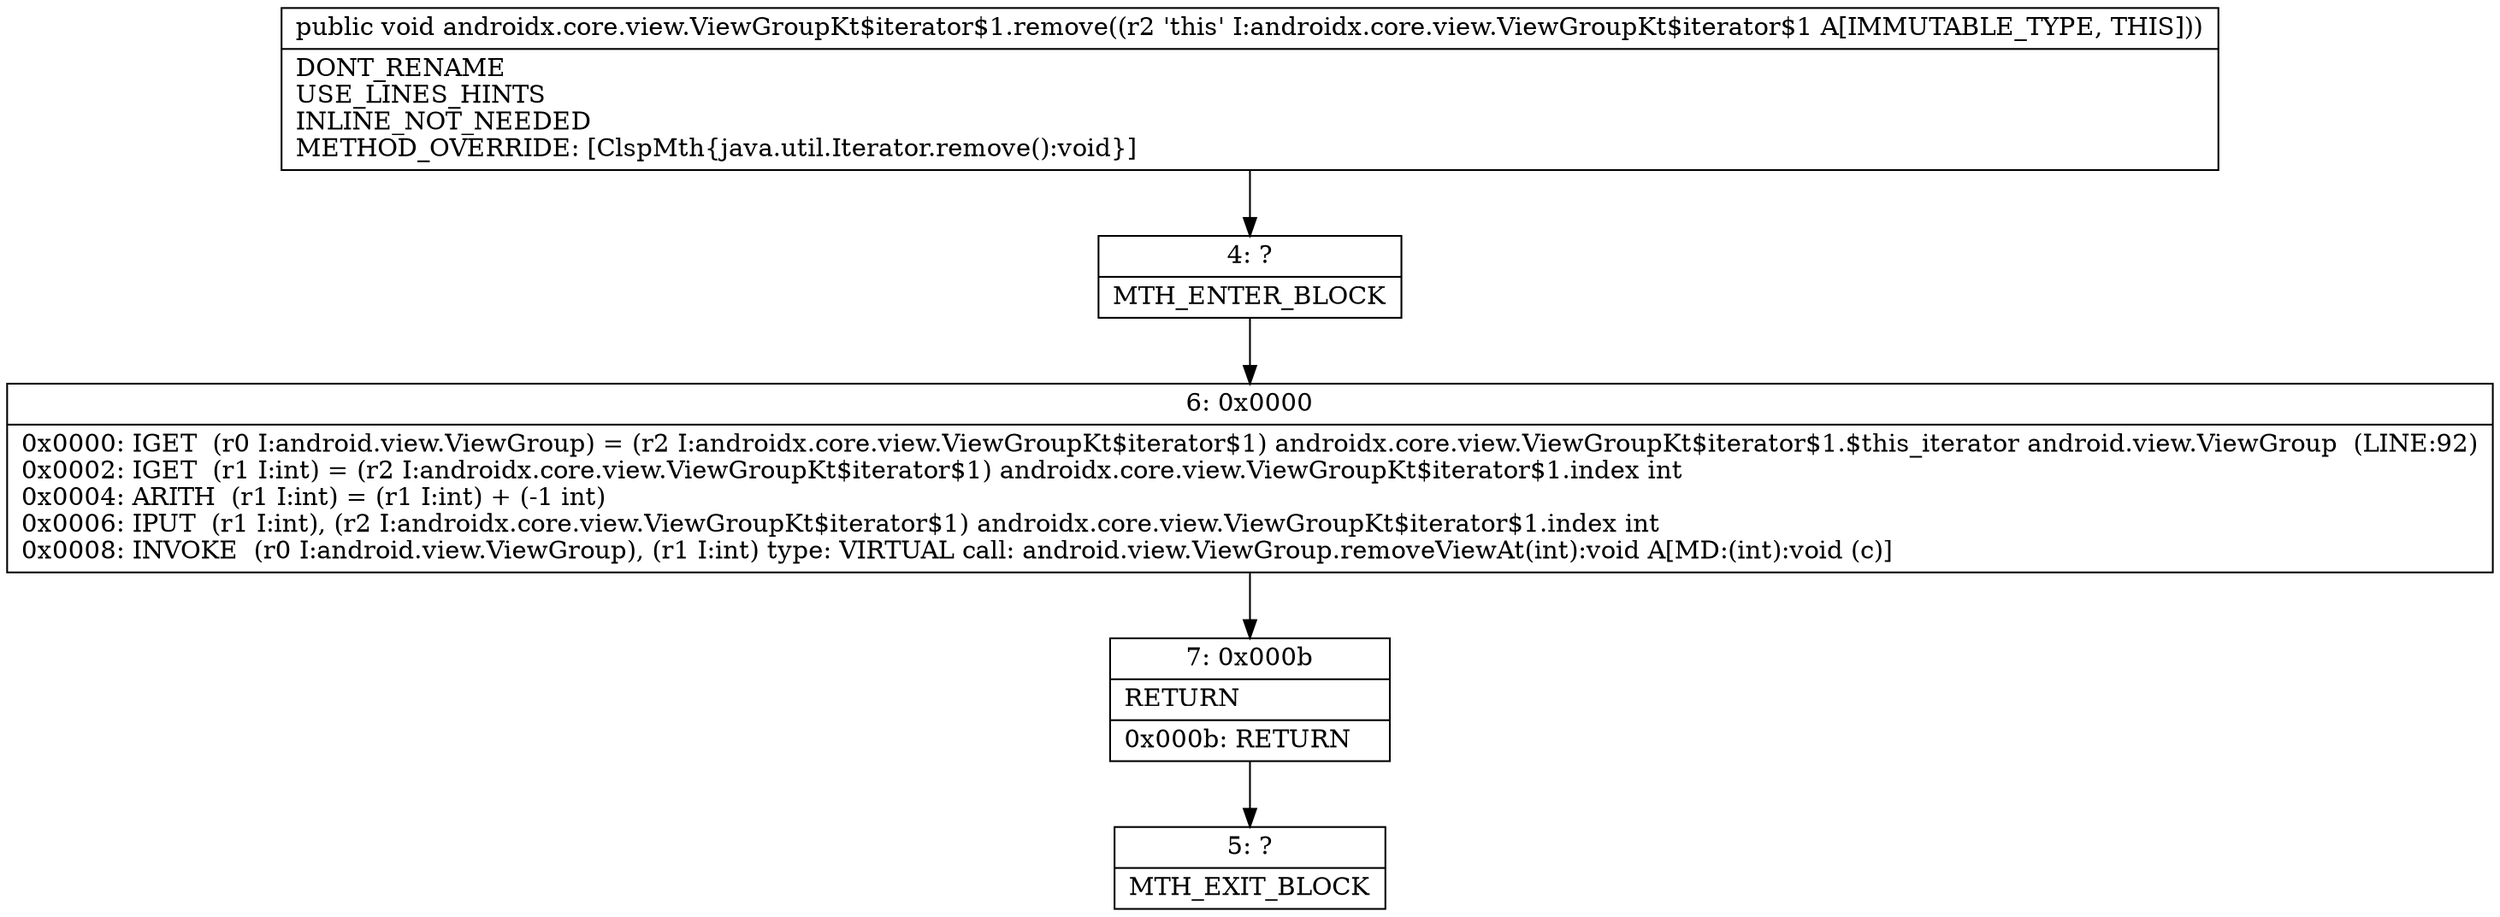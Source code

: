 digraph "CFG forandroidx.core.view.ViewGroupKt$iterator$1.remove()V" {
Node_4 [shape=record,label="{4\:\ ?|MTH_ENTER_BLOCK\l}"];
Node_6 [shape=record,label="{6\:\ 0x0000|0x0000: IGET  (r0 I:android.view.ViewGroup) = (r2 I:androidx.core.view.ViewGroupKt$iterator$1) androidx.core.view.ViewGroupKt$iterator$1.$this_iterator android.view.ViewGroup  (LINE:92)\l0x0002: IGET  (r1 I:int) = (r2 I:androidx.core.view.ViewGroupKt$iterator$1) androidx.core.view.ViewGroupKt$iterator$1.index int \l0x0004: ARITH  (r1 I:int) = (r1 I:int) + (\-1 int) \l0x0006: IPUT  (r1 I:int), (r2 I:androidx.core.view.ViewGroupKt$iterator$1) androidx.core.view.ViewGroupKt$iterator$1.index int \l0x0008: INVOKE  (r0 I:android.view.ViewGroup), (r1 I:int) type: VIRTUAL call: android.view.ViewGroup.removeViewAt(int):void A[MD:(int):void (c)]\l}"];
Node_7 [shape=record,label="{7\:\ 0x000b|RETURN\l|0x000b: RETURN   \l}"];
Node_5 [shape=record,label="{5\:\ ?|MTH_EXIT_BLOCK\l}"];
MethodNode[shape=record,label="{public void androidx.core.view.ViewGroupKt$iterator$1.remove((r2 'this' I:androidx.core.view.ViewGroupKt$iterator$1 A[IMMUTABLE_TYPE, THIS]))  | DONT_RENAME\lUSE_LINES_HINTS\lINLINE_NOT_NEEDED\lMETHOD_OVERRIDE: [ClspMth\{java.util.Iterator.remove():void\}]\l}"];
MethodNode -> Node_4;Node_4 -> Node_6;
Node_6 -> Node_7;
Node_7 -> Node_5;
}

